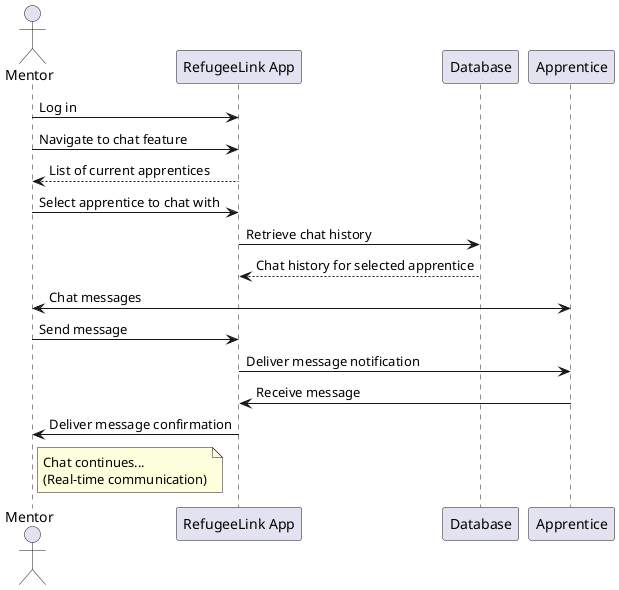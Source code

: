 @startuml

actor Mentor
participant RefugeeLink as "RefugeeLink App"
participant Database as "Database"
participant Apprentice as "Apprentice"

Mentor -> RefugeeLink: Log in
Mentor -> RefugeeLink: Navigate to chat feature
RefugeeLink --> Mentor: List of current apprentices
Mentor -> RefugeeLink: Select apprentice to chat with
RefugeeLink -> Database: Retrieve chat history
Database --> RefugeeLink: Chat history for selected apprentice
Mentor <-> Apprentice: Chat messages
Mentor -> RefugeeLink: Send message
RefugeeLink -> Apprentice: Deliver message notification
Apprentice -> RefugeeLink: Receive message
RefugeeLink -> Mentor: Deliver message confirmation
Note right of Mentor: Chat continues...\n(Real-time communication)

@enduml
